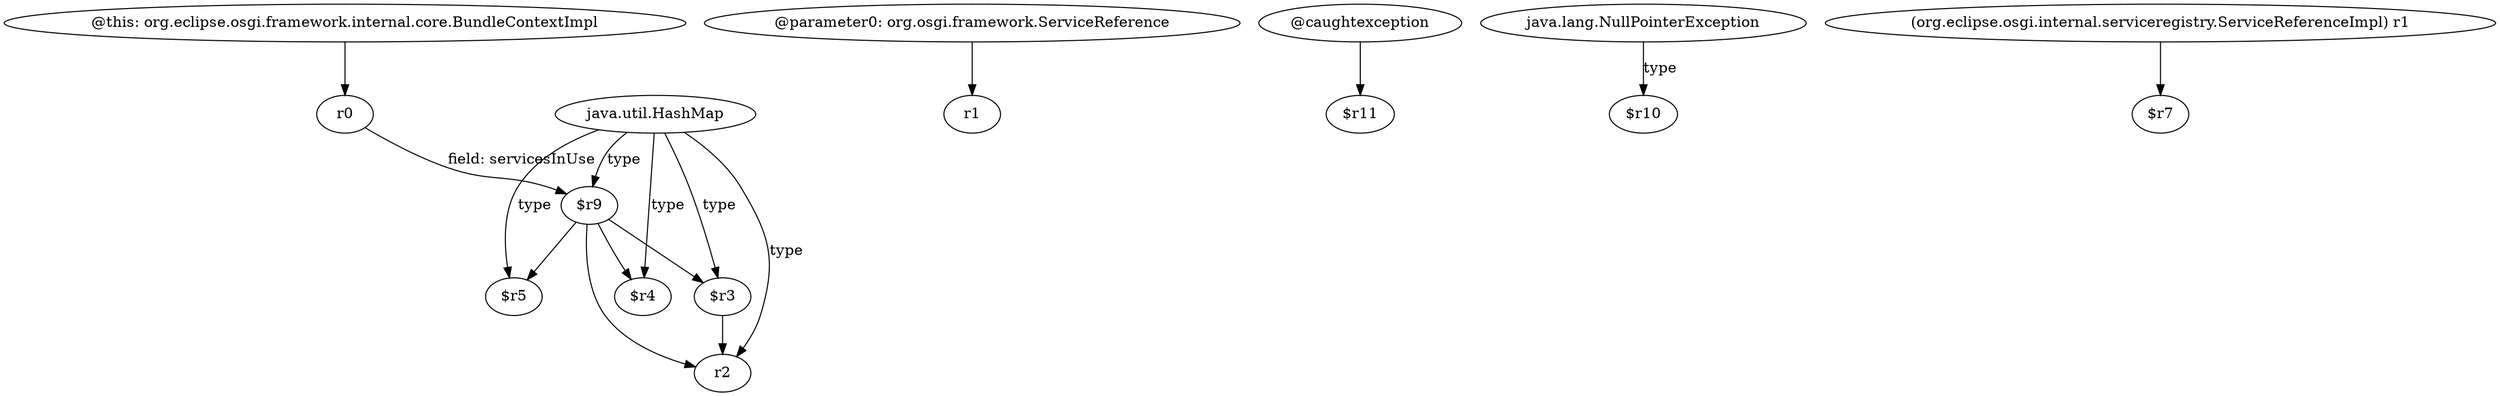 digraph g {
0[label="$r9"]
1[label="$r4"]
0->1[label=""]
2[label="java.util.HashMap"]
2->1[label="type"]
3[label="$r5"]
0->3[label=""]
4[label="@parameter0: org.osgi.framework.ServiceReference"]
5[label="r1"]
4->5[label=""]
6[label="$r3"]
7[label="r2"]
6->7[label=""]
8[label="@caughtexception"]
9[label="$r11"]
8->9[label=""]
0->7[label=""]
0->6[label=""]
10[label="r0"]
10->0[label="field: servicesInUse"]
11[label="java.lang.NullPointerException"]
12[label="$r10"]
11->12[label="type"]
13[label="(org.eclipse.osgi.internal.serviceregistry.ServiceReferenceImpl) r1"]
14[label="$r7"]
13->14[label=""]
15[label="@this: org.eclipse.osgi.framework.internal.core.BundleContextImpl"]
15->10[label=""]
2->0[label="type"]
2->7[label="type"]
2->6[label="type"]
2->3[label="type"]
}